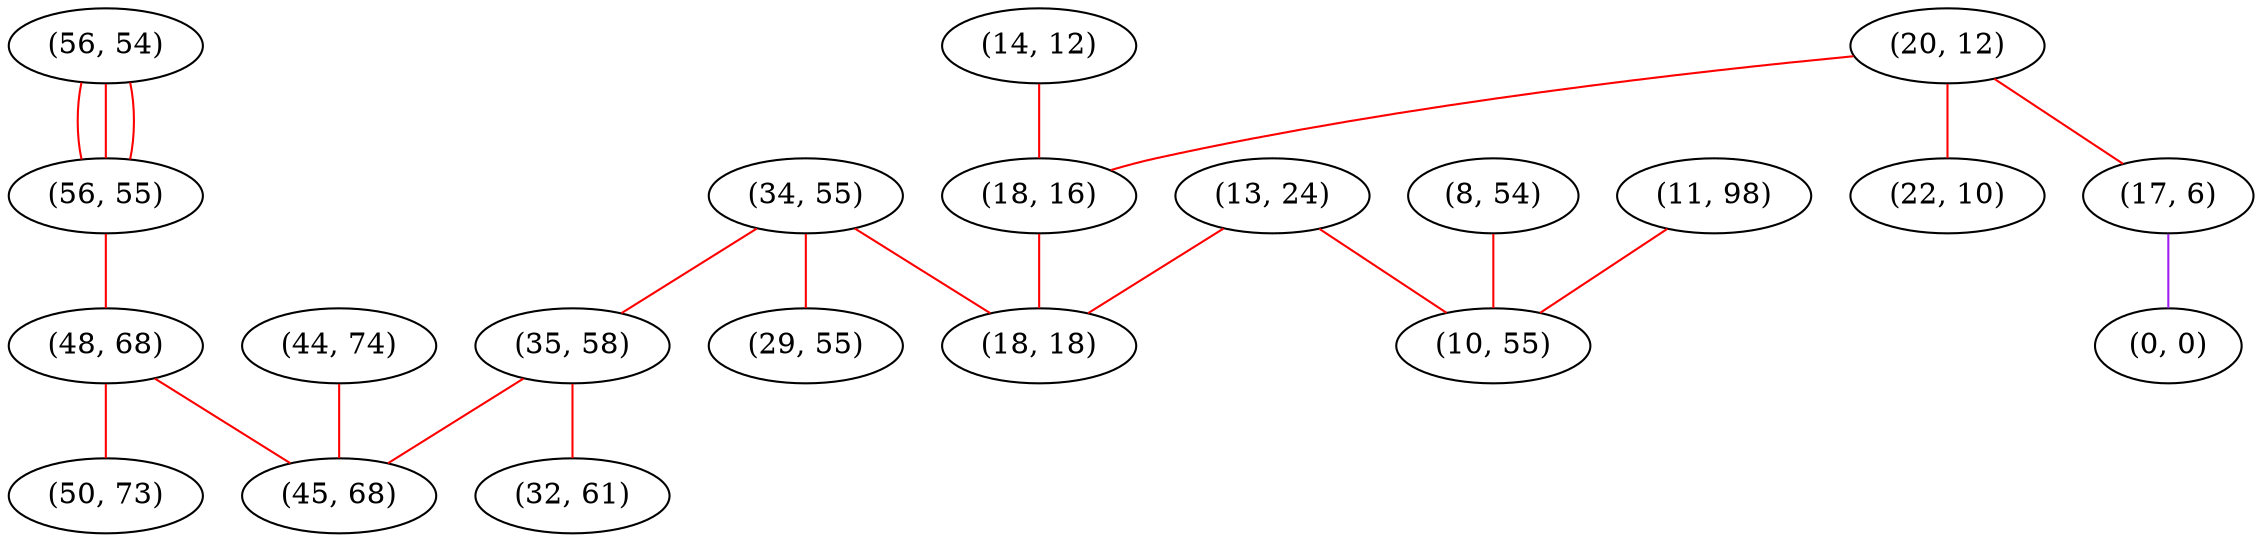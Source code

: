 graph "" {
"(56, 54)";
"(20, 12)";
"(17, 6)";
"(56, 55)";
"(13, 24)";
"(14, 12)";
"(8, 54)";
"(11, 98)";
"(48, 68)";
"(0, 0)";
"(34, 55)";
"(18, 16)";
"(29, 55)";
"(50, 73)";
"(18, 18)";
"(10, 55)";
"(44, 74)";
"(35, 58)";
"(22, 10)";
"(32, 61)";
"(45, 68)";
"(56, 54)" -- "(56, 55)"  [color=red, key=0, weight=1];
"(56, 54)" -- "(56, 55)"  [color=red, key=1, weight=1];
"(56, 54)" -- "(56, 55)"  [color=red, key=2, weight=1];
"(20, 12)" -- "(18, 16)"  [color=red, key=0, weight=1];
"(20, 12)" -- "(22, 10)"  [color=red, key=0, weight=1];
"(20, 12)" -- "(17, 6)"  [color=red, key=0, weight=1];
"(17, 6)" -- "(0, 0)"  [color=purple, key=0, weight=4];
"(56, 55)" -- "(48, 68)"  [color=red, key=0, weight=1];
"(13, 24)" -- "(10, 55)"  [color=red, key=0, weight=1];
"(13, 24)" -- "(18, 18)"  [color=red, key=0, weight=1];
"(14, 12)" -- "(18, 16)"  [color=red, key=0, weight=1];
"(8, 54)" -- "(10, 55)"  [color=red, key=0, weight=1];
"(11, 98)" -- "(10, 55)"  [color=red, key=0, weight=1];
"(48, 68)" -- "(45, 68)"  [color=red, key=0, weight=1];
"(48, 68)" -- "(50, 73)"  [color=red, key=0, weight=1];
"(34, 55)" -- "(35, 58)"  [color=red, key=0, weight=1];
"(34, 55)" -- "(29, 55)"  [color=red, key=0, weight=1];
"(34, 55)" -- "(18, 18)"  [color=red, key=0, weight=1];
"(18, 16)" -- "(18, 18)"  [color=red, key=0, weight=1];
"(44, 74)" -- "(45, 68)"  [color=red, key=0, weight=1];
"(35, 58)" -- "(45, 68)"  [color=red, key=0, weight=1];
"(35, 58)" -- "(32, 61)"  [color=red, key=0, weight=1];
}
